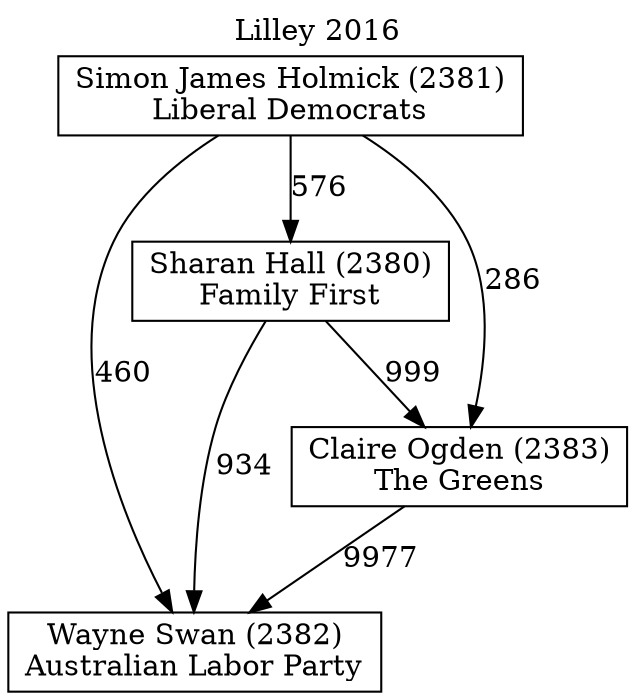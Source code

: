 // House preference flow
digraph "Wayne Swan (2382)_Lilley_2016" {
	graph [label="Lilley 2016" labelloc=t mclimit=10]
	node [shape=box]
	"Wayne Swan (2382)" [label="Wayne Swan (2382)
Australian Labor Party"]
	"Sharan Hall (2380)" [label="Sharan Hall (2380)
Family First"]
	"Claire Ogden (2383)" [label="Claire Ogden (2383)
The Greens"]
	"Simon James Holmick (2381)" [label="Simon James Holmick (2381)
Liberal Democrats"]
	"Sharan Hall (2380)" -> "Wayne Swan (2382)" [label=934]
	"Sharan Hall (2380)" -> "Claire Ogden (2383)" [label=999]
	"Claire Ogden (2383)" -> "Wayne Swan (2382)" [label=9977]
	"Simon James Holmick (2381)" -> "Sharan Hall (2380)" [label=576]
	"Simon James Holmick (2381)" -> "Wayne Swan (2382)" [label=460]
	"Simon James Holmick (2381)" -> "Claire Ogden (2383)" [label=286]
}
